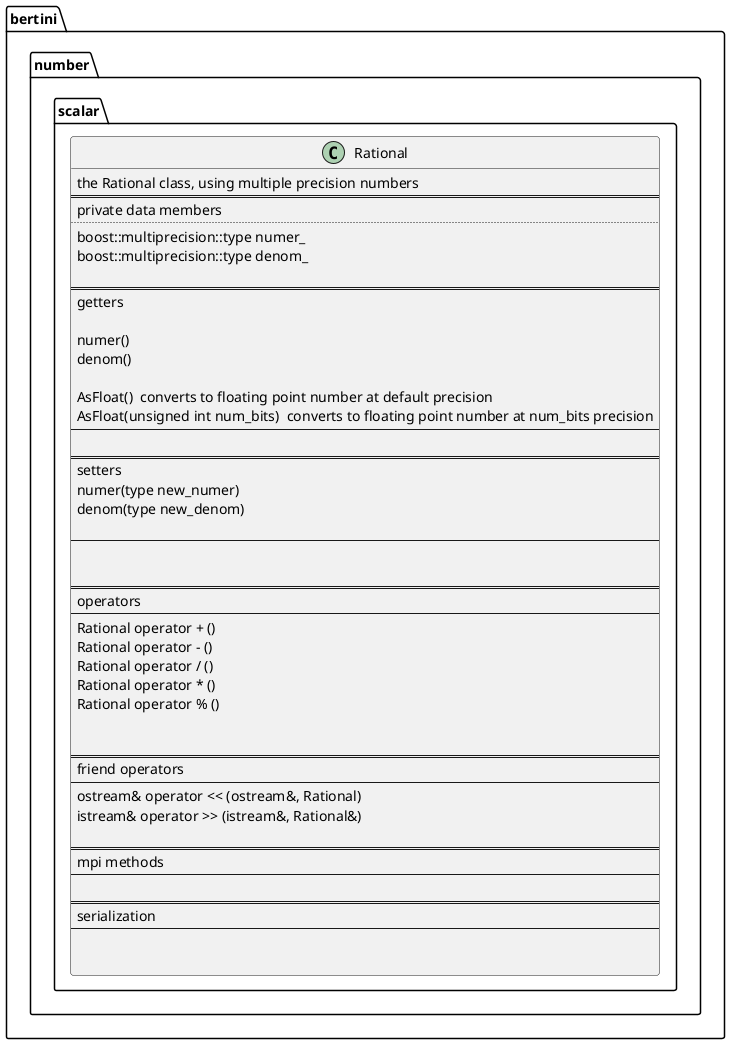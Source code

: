 

@startuml

namespace bertini{
namespace number{
namespace scalar{
class Rational{
the Rational class, using multiple precision numbers
==
private data members
..
boost::multiprecision::type numer_
boost::multiprecision::type denom_

==
getters

numer()
denom()

AsFloat()  converts to floating point number at default precision
AsFloat(unsigned int num_bits)  converts to floating point number at num_bits precision
--

==
setters
numer(type new_numer)
denom(type new_denom)

--


==
operators
--
Rational operator + ()
Rational operator - ()
Rational operator / ()
Rational operator * ()
Rational operator % ()


==
friend operators
--
ostream& operator << (ostream&, Rational)
istream& operator >> (istream&, Rational&)

==
mpi methods
--

==
serialization
--


}
}
}
}
@enduml
